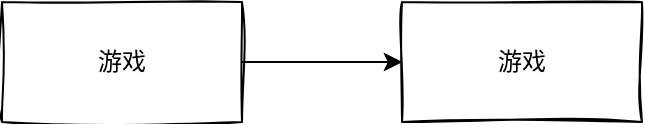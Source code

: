<mxfile version="24.7.12">
  <diagram name="第 1 页" id="g4APmRrsnfNBzuewSwoL">
    <mxGraphModel dx="1221" dy="759" grid="1" gridSize="10" guides="1" tooltips="1" connect="1" arrows="1" fold="1" page="1" pageScale="1" pageWidth="827" pageHeight="1169" math="0" shadow="0">
      <root>
        <mxCell id="0" />
        <mxCell id="1" parent="0" />
        <mxCell id="I33JcKNfurFb-8igzdnE-4" value="" style="edgeStyle=orthogonalEdgeStyle;rounded=0;orthogonalLoop=1;jettySize=auto;html=1;" edge="1" parent="1" source="I33JcKNfurFb-8igzdnE-2" target="I33JcKNfurFb-8igzdnE-3">
          <mxGeometry relative="1" as="geometry" />
        </mxCell>
        <mxCell id="I33JcKNfurFb-8igzdnE-5" value="" style="edgeStyle=orthogonalEdgeStyle;rounded=0;orthogonalLoop=1;jettySize=auto;html=1;" edge="1" parent="1" source="I33JcKNfurFb-8igzdnE-2" target="I33JcKNfurFb-8igzdnE-3">
          <mxGeometry relative="1" as="geometry" />
        </mxCell>
        <mxCell id="I33JcKNfurFb-8igzdnE-2" value="游戏" style="rounded=0;whiteSpace=wrap;html=1;sketch=1;curveFitting=1;jiggle=2;" vertex="1" parent="1">
          <mxGeometry x="50" y="300" width="120" height="60" as="geometry" />
        </mxCell>
        <mxCell id="I33JcKNfurFb-8igzdnE-3" value="游戏" style="rounded=0;whiteSpace=wrap;html=1;sketch=1;curveFitting=1;jiggle=2;" vertex="1" parent="1">
          <mxGeometry x="250" y="300" width="120" height="60" as="geometry" />
        </mxCell>
      </root>
    </mxGraphModel>
  </diagram>
</mxfile>
